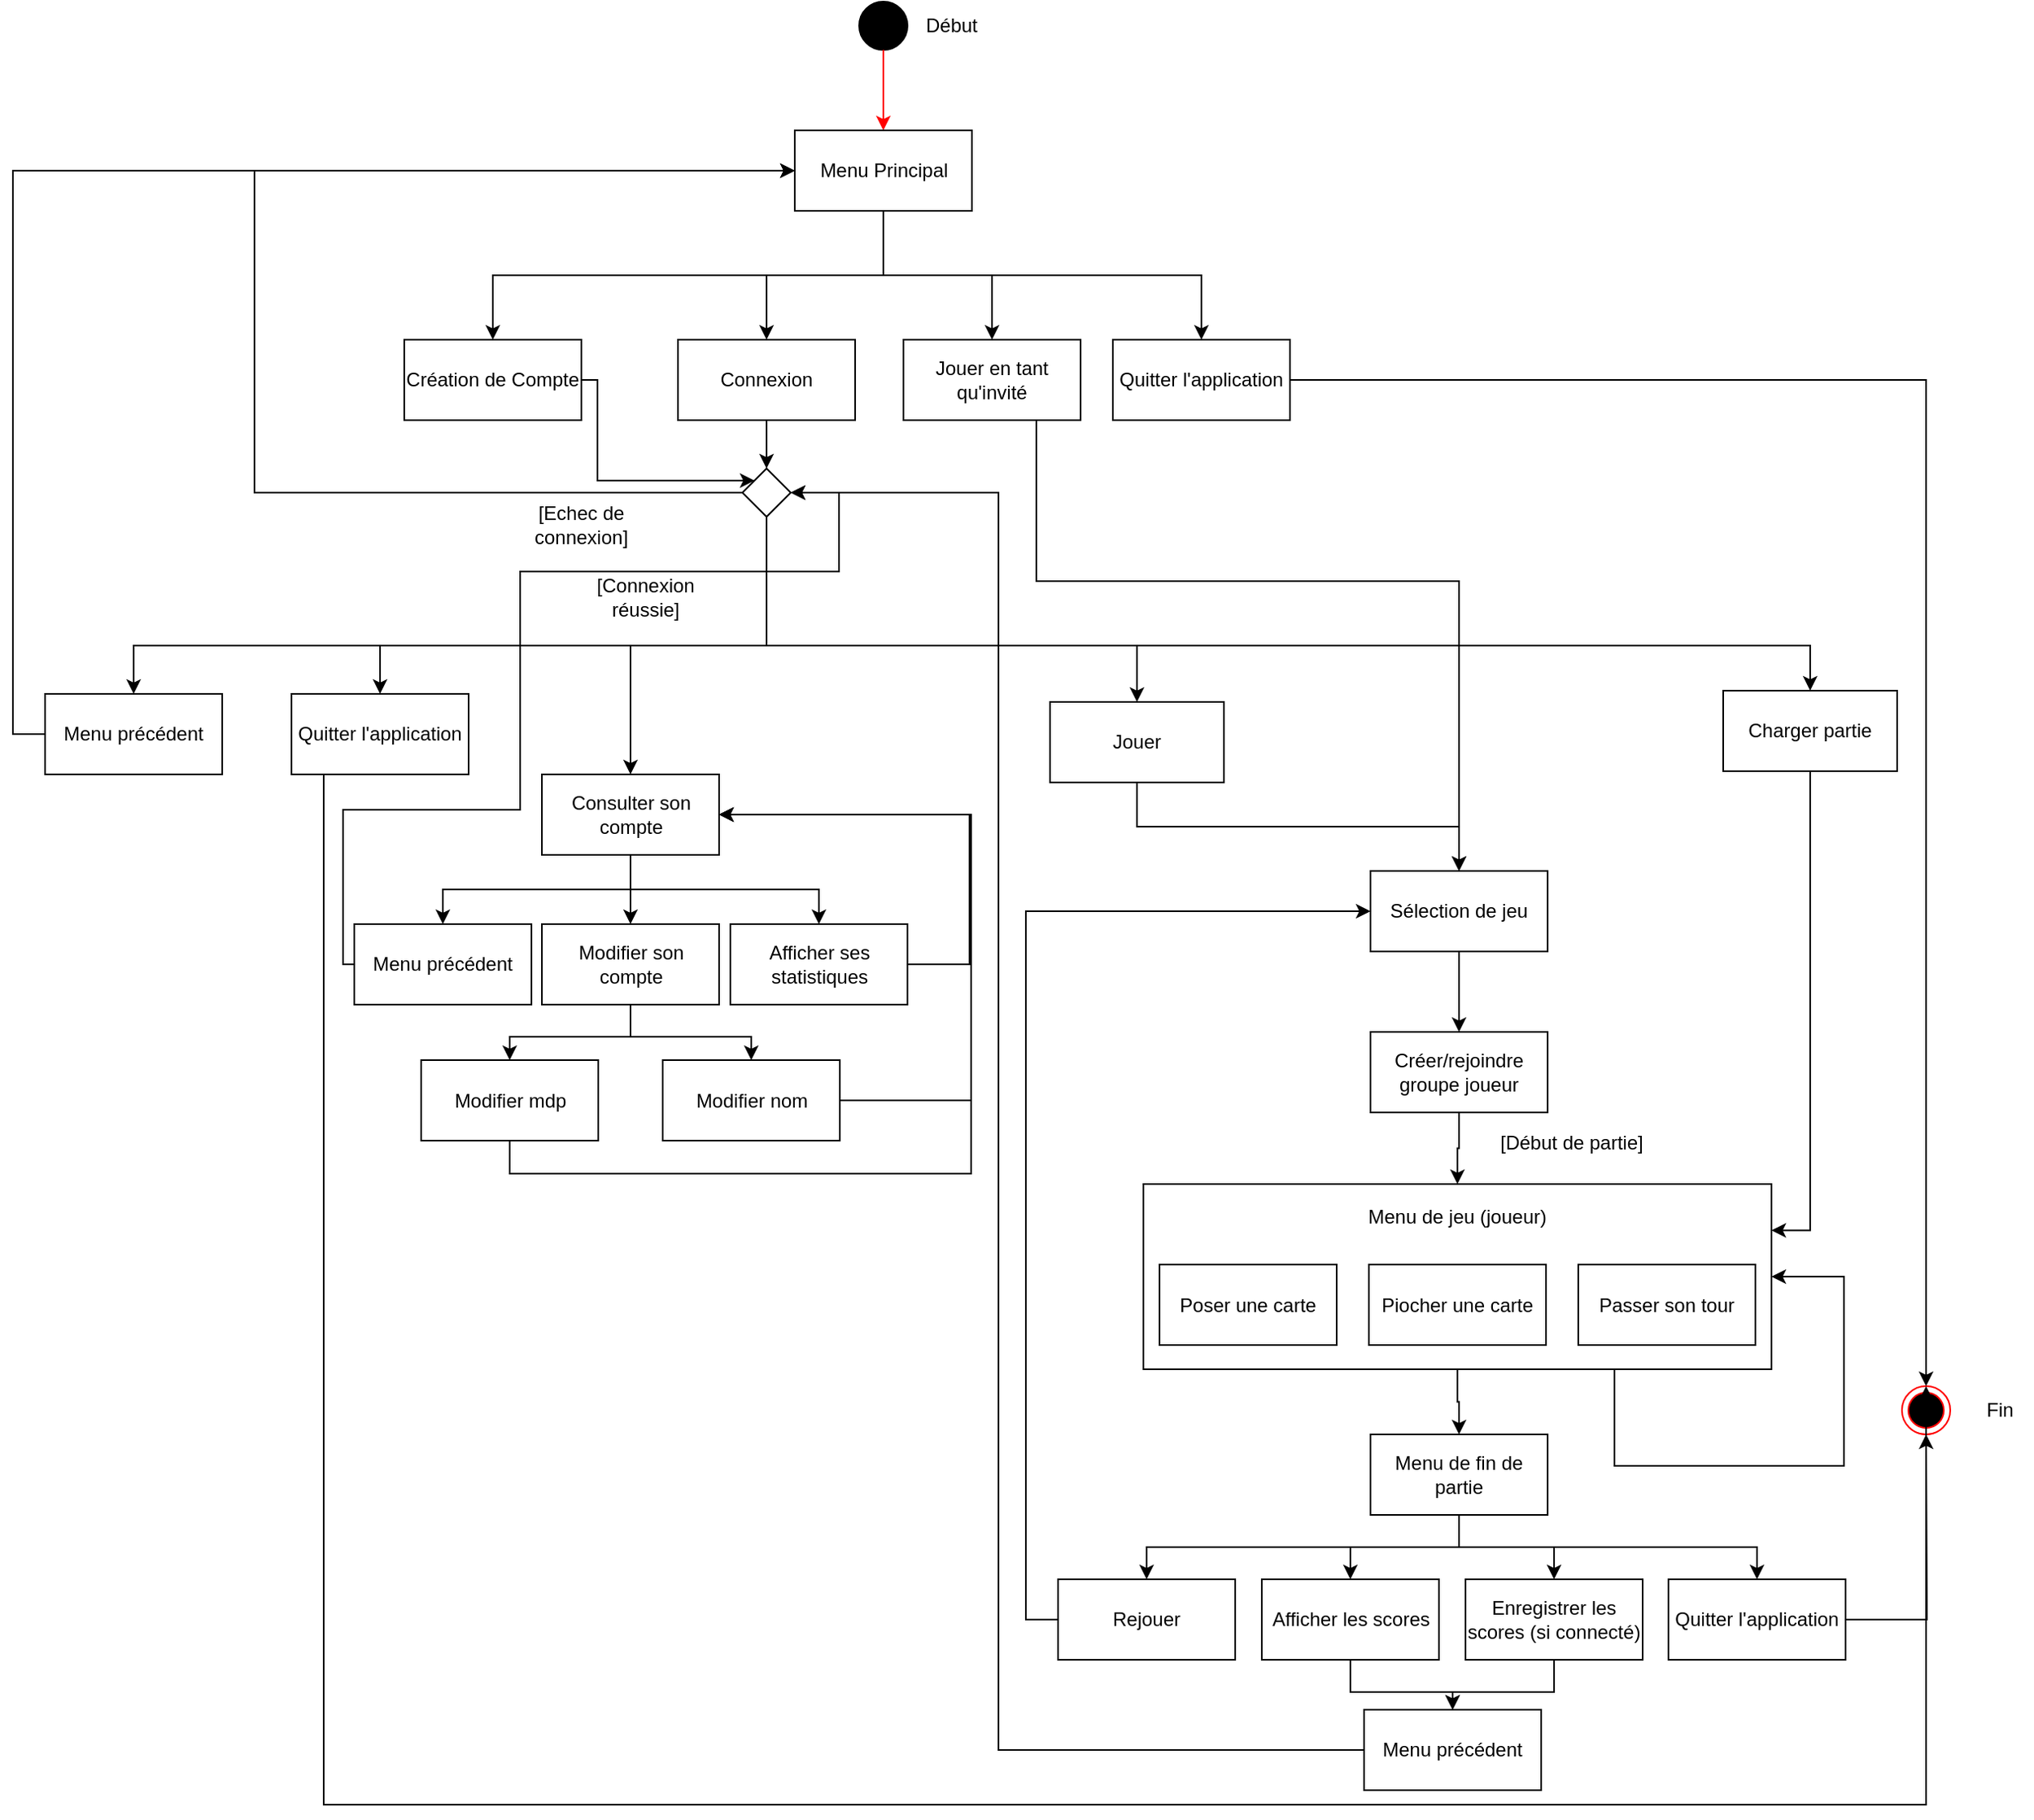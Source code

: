 <mxfile version="13.7.7" type="gitlab">
  <diagram id="SmJTf4wW6SdyIuIH7xTj" name="Page-1">
    <mxGraphModel dx="331" dy="194" grid="0" gridSize="10" guides="1" tooltips="1" connect="1" arrows="0" fold="1" page="1" pageScale="1" pageWidth="1654" pageHeight="1169" background="#ffffff" math="0" shadow="0" extFonts="Permanent Marker^https://fonts.googleapis.com/css?family=Permanent+Marker">
      <root>
        <mxCell id="0" />
        <mxCell id="1" parent="0" />
        <mxCell id="2EBHpzkCXa870_cZxz3k-1" value="" style="ellipse;html=1;shape=endState;fillColor=#000000;strokeColor=#ff0000;" parent="1" vertex="1">
          <mxGeometry x="1377" y="881" width="30" height="30" as="geometry" />
        </mxCell>
        <mxCell id="2EBHpzkCXa870_cZxz3k-2" value="Début" style="text;html=1;strokeColor=none;fillColor=none;align=center;verticalAlign=middle;whiteSpace=wrap;rounded=0;" parent="1" vertex="1">
          <mxGeometry x="767" y="26" width="40" height="20" as="geometry" />
        </mxCell>
        <mxCell id="2EBHpzkCXa870_cZxz3k-3" value="" style="ellipse;whiteSpace=wrap;html=1;aspect=fixed;fillColor=#000000;" parent="1" vertex="1">
          <mxGeometry x="729.5" y="21" width="30" height="30" as="geometry" />
        </mxCell>
        <mxCell id="2EBHpzkCXa870_cZxz3k-6" value="" style="endArrow=classic;html=1;exitX=0.5;exitY=1;exitDx=0;exitDy=0;strokeColor=#FF0000;" parent="1" source="2EBHpzkCXa870_cZxz3k-3" edge="1">
          <mxGeometry width="50" height="50" relative="1" as="geometry">
            <mxPoint x="774.5" y="301" as="sourcePoint" />
            <mxPoint x="744.5" y="101" as="targetPoint" />
          </mxGeometry>
        </mxCell>
        <mxCell id="2EBHpzkCXa870_cZxz3k-64" style="edgeStyle=orthogonalEdgeStyle;rounded=0;orthogonalLoop=1;jettySize=auto;html=1;exitX=0.5;exitY=1;exitDx=0;exitDy=0;entryX=0.5;entryY=0;entryDx=0;entryDy=0;strokeColor=#000000;" parent="1" source="2EBHpzkCXa870_cZxz3k-7" target="2EBHpzkCXa870_cZxz3k-51" edge="1">
          <mxGeometry relative="1" as="geometry" />
        </mxCell>
        <mxCell id="2EBHpzkCXa870_cZxz3k-67" style="edgeStyle=orthogonalEdgeStyle;rounded=0;orthogonalLoop=1;jettySize=auto;html=1;exitX=0.5;exitY=1;exitDx=0;exitDy=0;strokeColor=#000000;" parent="1" source="2EBHpzkCXa870_cZxz3k-7" target="2EBHpzkCXa870_cZxz3k-11" edge="1">
          <mxGeometry relative="1" as="geometry" />
        </mxCell>
        <mxCell id="2EBHpzkCXa870_cZxz3k-68" style="edgeStyle=orthogonalEdgeStyle;rounded=0;orthogonalLoop=1;jettySize=auto;html=1;exitX=0.5;exitY=1;exitDx=0;exitDy=0;entryX=0.5;entryY=0;entryDx=0;entryDy=0;strokeColor=#000000;" parent="1" source="2EBHpzkCXa870_cZxz3k-7" target="2EBHpzkCXa870_cZxz3k-10" edge="1">
          <mxGeometry relative="1" as="geometry" />
        </mxCell>
        <mxCell id="2EBHpzkCXa870_cZxz3k-69" style="edgeStyle=orthogonalEdgeStyle;rounded=0;orthogonalLoop=1;jettySize=auto;html=1;exitX=0.5;exitY=1;exitDx=0;exitDy=0;entryX=0.5;entryY=0;entryDx=0;entryDy=0;strokeColor=#000000;" parent="1" source="2EBHpzkCXa870_cZxz3k-7" target="2EBHpzkCXa870_cZxz3k-9" edge="1">
          <mxGeometry relative="1" as="geometry" />
        </mxCell>
        <mxCell id="2EBHpzkCXa870_cZxz3k-7" value="Menu Principal" style="rounded=0;whiteSpace=wrap;html=1;fillColor=none;" parent="1" vertex="1">
          <mxGeometry x="689.5" y="101" width="110" height="50" as="geometry" />
        </mxCell>
        <mxCell id="2EBHpzkCXa870_cZxz3k-24" style="edgeStyle=orthogonalEdgeStyle;rounded=0;orthogonalLoop=1;jettySize=auto;html=1;exitX=1;exitY=0.5;exitDx=0;exitDy=0;entryX=0;entryY=0;entryDx=0;entryDy=0;strokeColor=#000000;" parent="1" source="2EBHpzkCXa870_cZxz3k-9" target="gvkK1Dget6mztFScCn8p-2" edge="1">
          <mxGeometry relative="1" as="geometry">
            <Array as="points">
              <mxPoint x="567" y="256" />
              <mxPoint x="567" y="319" />
            </Array>
            <mxPoint x="663.161" y="314.661" as="targetPoint" />
          </mxGeometry>
        </mxCell>
        <mxCell id="2EBHpzkCXa870_cZxz3k-9" value="Création de Compte" style="rounded=0;whiteSpace=wrap;html=1;fillColor=none;" parent="1" vertex="1">
          <mxGeometry x="447" y="231" width="110" height="50" as="geometry" />
        </mxCell>
        <mxCell id="2EBHpzkCXa870_cZxz3k-10" value="Connexion" style="rounded=0;whiteSpace=wrap;html=1;fillColor=none;" parent="1" vertex="1">
          <mxGeometry x="617" y="231" width="110" height="50" as="geometry" />
        </mxCell>
        <mxCell id="6ZlTgSRuoDReX3Md3dXN-9" style="edgeStyle=orthogonalEdgeStyle;rounded=0;orthogonalLoop=1;jettySize=auto;html=1;exitX=0.75;exitY=1;exitDx=0;exitDy=0;entryX=0.5;entryY=0;entryDx=0;entryDy=0;" edge="1" parent="1" source="2EBHpzkCXa870_cZxz3k-11" target="2EBHpzkCXa870_cZxz3k-12">
          <mxGeometry relative="1" as="geometry">
            <Array as="points">
              <mxPoint x="840" y="381" />
              <mxPoint x="1102" y="381" />
            </Array>
          </mxGeometry>
        </mxCell>
        <mxCell id="2EBHpzkCXa870_cZxz3k-11" value="Jouer en tant qu&#39;invité" style="rounded=0;whiteSpace=wrap;html=1;fillColor=none;" parent="1" vertex="1">
          <mxGeometry x="757" y="231" width="110" height="50" as="geometry" />
        </mxCell>
        <mxCell id="2EBHpzkCXa870_cZxz3k-29" style="edgeStyle=orthogonalEdgeStyle;rounded=0;orthogonalLoop=1;jettySize=auto;html=1;exitX=0.5;exitY=1;exitDx=0;exitDy=0;entryX=0.5;entryY=0;entryDx=0;entryDy=0;strokeColor=#000000;" parent="1" source="2EBHpzkCXa870_cZxz3k-12" edge="1">
          <mxGeometry relative="1" as="geometry">
            <mxPoint x="1102" y="661" as="targetPoint" />
          </mxGeometry>
        </mxCell>
        <mxCell id="2EBHpzkCXa870_cZxz3k-12" value="Sélection de jeu" style="rounded=0;whiteSpace=wrap;html=1;fillColor=none;" parent="1" vertex="1">
          <mxGeometry x="1047" y="561" width="110" height="50" as="geometry" />
        </mxCell>
        <mxCell id="2EBHpzkCXa870_cZxz3k-15" value="" style="endArrow=classic;html=1;exitX=0.5;exitY=1;exitDx=0;exitDy=0;entryX=0.5;entryY=0;entryDx=0;entryDy=0;" parent="1" source="2EBHpzkCXa870_cZxz3k-10" edge="1">
          <mxGeometry width="50" height="50" relative="1" as="geometry">
            <mxPoint x="822" y="291" as="sourcePoint" />
            <mxPoint x="672" y="311" as="targetPoint" />
          </mxGeometry>
        </mxCell>
        <mxCell id="2EBHpzkCXa870_cZxz3k-17" value="[Connexion réussie]" style="text;html=1;strokeColor=none;fillColor=none;align=center;verticalAlign=middle;whiteSpace=wrap;rounded=0;" parent="1" vertex="1">
          <mxGeometry x="577" y="381" width="40" height="20" as="geometry" />
        </mxCell>
        <mxCell id="2EBHpzkCXa870_cZxz3k-25" value="[Echec de connexion]" style="text;html=1;strokeColor=none;fillColor=none;align=center;verticalAlign=middle;whiteSpace=wrap;rounded=0;" parent="1" vertex="1">
          <mxGeometry x="537" y="336" width="40" height="20" as="geometry" />
        </mxCell>
        <mxCell id="2EBHpzkCXa870_cZxz3k-30" value="Poser une carte" style="rounded=0;whiteSpace=wrap;html=1;fillColor=none;" parent="1" vertex="1">
          <mxGeometry x="916" y="805.5" width="110" height="50" as="geometry" />
        </mxCell>
        <mxCell id="2EBHpzkCXa870_cZxz3k-31" value="Piocher une carte" style="rounded=0;whiteSpace=wrap;html=1;fillColor=none;" parent="1" vertex="1">
          <mxGeometry x="1046" y="805.5" width="110" height="50" as="geometry" />
        </mxCell>
        <mxCell id="2EBHpzkCXa870_cZxz3k-32" value="Passer son tour" style="rounded=0;whiteSpace=wrap;html=1;fillColor=none;" parent="1" vertex="1">
          <mxGeometry x="1176" y="805.5" width="110" height="50" as="geometry" />
        </mxCell>
        <mxCell id="5IRoeG9aCwZQ1dgxf3Zp-18" style="edgeStyle=orthogonalEdgeStyle;rounded=0;orthogonalLoop=1;jettySize=auto;html=1;exitX=0.5;exitY=1;exitDx=0;exitDy=0;" parent="1" source="2EBHpzkCXa870_cZxz3k-33" target="2EBHpzkCXa870_cZxz3k-53" edge="1">
          <mxGeometry relative="1" as="geometry" />
        </mxCell>
        <mxCell id="2EBHpzkCXa870_cZxz3k-33" value="" style="rounded=0;whiteSpace=wrap;html=1;fillColor=none;" parent="1" vertex="1">
          <mxGeometry x="906" y="755.5" width="390" height="115" as="geometry" />
        </mxCell>
        <mxCell id="2EBHpzkCXa870_cZxz3k-34" value="Menu de jeu (joueur)" style="text;html=1;strokeColor=none;fillColor=none;align=center;verticalAlign=middle;whiteSpace=wrap;rounded=0;" parent="1" vertex="1">
          <mxGeometry x="1041" y="765.5" width="120" height="20" as="geometry" />
        </mxCell>
        <mxCell id="2EBHpzkCXa870_cZxz3k-65" style="edgeStyle=orthogonalEdgeStyle;rounded=0;orthogonalLoop=1;jettySize=auto;html=1;exitX=1;exitY=0.5;exitDx=0;exitDy=0;entryX=0.5;entryY=0;entryDx=0;entryDy=0;strokeColor=#000000;" parent="1" source="2EBHpzkCXa870_cZxz3k-51" target="2EBHpzkCXa870_cZxz3k-1" edge="1">
          <mxGeometry relative="1" as="geometry">
            <mxPoint x="1042" y="771" as="targetPoint" />
          </mxGeometry>
        </mxCell>
        <mxCell id="2EBHpzkCXa870_cZxz3k-51" value="Quitter l&#39;application" style="rounded=0;whiteSpace=wrap;html=1;fillColor=none;" parent="1" vertex="1">
          <mxGeometry x="887" y="231" width="110" height="50" as="geometry" />
        </mxCell>
        <mxCell id="2EBHpzkCXa870_cZxz3k-52" value="[Début de partie]" style="text;html=1;strokeColor=none;fillColor=none;align=center;verticalAlign=middle;whiteSpace=wrap;rounded=0;" parent="1" vertex="1">
          <mxGeometry x="1117" y="720" width="110" height="20" as="geometry" />
        </mxCell>
        <mxCell id="2EBHpzkCXa870_cZxz3k-57" style="edgeStyle=orthogonalEdgeStyle;rounded=0;orthogonalLoop=1;jettySize=auto;html=1;exitX=0.5;exitY=1;exitDx=0;exitDy=0;entryX=0.5;entryY=0;entryDx=0;entryDy=0;strokeColor=#000000;" parent="1" source="2EBHpzkCXa870_cZxz3k-53" target="2EBHpzkCXa870_cZxz3k-55" edge="1">
          <mxGeometry relative="1" as="geometry" />
        </mxCell>
        <mxCell id="2EBHpzkCXa870_cZxz3k-58" style="edgeStyle=orthogonalEdgeStyle;rounded=0;orthogonalLoop=1;jettySize=auto;html=1;exitX=0.5;exitY=1;exitDx=0;exitDy=0;strokeColor=#000000;" parent="1" source="2EBHpzkCXa870_cZxz3k-53" target="2EBHpzkCXa870_cZxz3k-56" edge="1">
          <mxGeometry relative="1" as="geometry" />
        </mxCell>
        <mxCell id="2EBHpzkCXa870_cZxz3k-60" style="edgeStyle=orthogonalEdgeStyle;rounded=0;orthogonalLoop=1;jettySize=auto;html=1;exitX=0.5;exitY=1;exitDx=0;exitDy=0;entryX=0.5;entryY=0;entryDx=0;entryDy=0;strokeColor=#000000;" parent="1" source="2EBHpzkCXa870_cZxz3k-53" target="2EBHpzkCXa870_cZxz3k-59" edge="1">
          <mxGeometry relative="1" as="geometry" />
        </mxCell>
        <mxCell id="2EBHpzkCXa870_cZxz3k-63" style="edgeStyle=orthogonalEdgeStyle;rounded=0;orthogonalLoop=1;jettySize=auto;html=1;exitX=0.5;exitY=1;exitDx=0;exitDy=0;entryX=0.5;entryY=0;entryDx=0;entryDy=0;strokeColor=#000000;" parent="1" source="2EBHpzkCXa870_cZxz3k-53" target="2EBHpzkCXa870_cZxz3k-62" edge="1">
          <mxGeometry relative="1" as="geometry" />
        </mxCell>
        <mxCell id="2EBHpzkCXa870_cZxz3k-53" value="Menu de fin de partie" style="rounded=0;whiteSpace=wrap;html=1;fillColor=none;" parent="1" vertex="1">
          <mxGeometry x="1047" y="911" width="110" height="50" as="geometry" />
        </mxCell>
        <mxCell id="5IRoeG9aCwZQ1dgxf3Zp-27" style="edgeStyle=orthogonalEdgeStyle;rounded=0;orthogonalLoop=1;jettySize=auto;html=1;exitX=0.5;exitY=1;exitDx=0;exitDy=0;entryX=0.5;entryY=0;entryDx=0;entryDy=0;" parent="1" source="2EBHpzkCXa870_cZxz3k-55" target="5IRoeG9aCwZQ1dgxf3Zp-22" edge="1">
          <mxGeometry relative="1" as="geometry" />
        </mxCell>
        <mxCell id="2EBHpzkCXa870_cZxz3k-55" value="Afficher les scores" style="rounded=0;whiteSpace=wrap;html=1;fillColor=none;" parent="1" vertex="1">
          <mxGeometry x="979.5" y="1001" width="110" height="50" as="geometry" />
        </mxCell>
        <mxCell id="5IRoeG9aCwZQ1dgxf3Zp-26" style="edgeStyle=orthogonalEdgeStyle;rounded=0;orthogonalLoop=1;jettySize=auto;html=1;exitX=0.5;exitY=1;exitDx=0;exitDy=0;entryX=0.5;entryY=0;entryDx=0;entryDy=0;" parent="1" source="2EBHpzkCXa870_cZxz3k-56" target="5IRoeG9aCwZQ1dgxf3Zp-22" edge="1">
          <mxGeometry relative="1" as="geometry" />
        </mxCell>
        <mxCell id="2EBHpzkCXa870_cZxz3k-56" value="Enregistrer les scores (si connecté)" style="rounded=0;whiteSpace=wrap;html=1;fillColor=none;" parent="1" vertex="1">
          <mxGeometry x="1106" y="1001" width="110" height="50" as="geometry" />
        </mxCell>
        <mxCell id="2EBHpzkCXa870_cZxz3k-61" style="edgeStyle=orthogonalEdgeStyle;rounded=0;orthogonalLoop=1;jettySize=auto;html=1;exitX=0;exitY=0.5;exitDx=0;exitDy=0;entryX=0;entryY=0.5;entryDx=0;entryDy=0;strokeColor=#000000;" parent="1" source="2EBHpzkCXa870_cZxz3k-59" target="2EBHpzkCXa870_cZxz3k-12" edge="1">
          <mxGeometry relative="1" as="geometry">
            <Array as="points">
              <mxPoint x="833" y="1026" />
              <mxPoint x="833" y="586" />
            </Array>
          </mxGeometry>
        </mxCell>
        <mxCell id="2EBHpzkCXa870_cZxz3k-59" value="Rejouer" style="rounded=0;whiteSpace=wrap;html=1;fillColor=none;" parent="1" vertex="1">
          <mxGeometry x="853" y="1001" width="110" height="50" as="geometry" />
        </mxCell>
        <mxCell id="2EBHpzkCXa870_cZxz3k-66" style="edgeStyle=orthogonalEdgeStyle;rounded=0;orthogonalLoop=1;jettySize=auto;html=1;exitX=1;exitY=0.5;exitDx=0;exitDy=0;entryX=0.5;entryY=1;entryDx=0;entryDy=0;strokeColor=#000000;" parent="1" source="2EBHpzkCXa870_cZxz3k-62" edge="1">
          <mxGeometry relative="1" as="geometry">
            <mxPoint x="1392" y="911" as="targetPoint" />
          </mxGeometry>
        </mxCell>
        <mxCell id="2EBHpzkCXa870_cZxz3k-62" value="Quitter l&#39;application" style="rounded=0;whiteSpace=wrap;html=1;fillColor=none;" parent="1" vertex="1">
          <mxGeometry x="1232" y="1001" width="110" height="50" as="geometry" />
        </mxCell>
        <mxCell id="2EBHpzkCXa870_cZxz3k-71" value="Fin" style="text;html=1;strokeColor=none;fillColor=none;align=center;verticalAlign=middle;whiteSpace=wrap;rounded=0;" parent="1" vertex="1">
          <mxGeometry x="1418" y="886" width="40" height="20" as="geometry" />
        </mxCell>
        <mxCell id="uxW8NfflYTEl3ME1Gt97-17" style="edgeStyle=orthogonalEdgeStyle;rounded=0;orthogonalLoop=1;jettySize=auto;html=1;exitX=0.5;exitY=1;exitDx=0;exitDy=0;" parent="1" source="gvkK1Dget6mztFScCn8p-2" target="uxW8NfflYTEl3ME1Gt97-15" edge="1">
          <mxGeometry relative="1" as="geometry">
            <Array as="points">
              <mxPoint x="672" y="421" />
              <mxPoint x="432" y="421" />
            </Array>
          </mxGeometry>
        </mxCell>
        <mxCell id="5IRoeG9aCwZQ1dgxf3Zp-4" style="edgeStyle=orthogonalEdgeStyle;rounded=0;orthogonalLoop=1;jettySize=auto;html=1;exitX=0.5;exitY=1;exitDx=0;exitDy=0;" parent="1" source="gvkK1Dget6mztFScCn8p-2" target="5IRoeG9aCwZQ1dgxf3Zp-3" edge="1">
          <mxGeometry relative="1" as="geometry">
            <Array as="points">
              <mxPoint x="672" y="421" />
              <mxPoint x="279" y="421" />
            </Array>
          </mxGeometry>
        </mxCell>
        <mxCell id="5IRoeG9aCwZQ1dgxf3Zp-11" style="edgeStyle=orthogonalEdgeStyle;rounded=0;orthogonalLoop=1;jettySize=auto;html=1;exitX=0.5;exitY=1;exitDx=0;exitDy=0;entryX=0.5;entryY=0;entryDx=0;entryDy=0;" parent="1" source="gvkK1Dget6mztFScCn8p-2" target="uxW8NfflYTEl3ME1Gt97-3" edge="1">
          <mxGeometry relative="1" as="geometry" />
        </mxCell>
        <mxCell id="5IRoeG9aCwZQ1dgxf3Zp-30" style="edgeStyle=orthogonalEdgeStyle;rounded=0;orthogonalLoop=1;jettySize=auto;html=1;exitX=0.5;exitY=1;exitDx=0;exitDy=0;" parent="1" source="gvkK1Dget6mztFScCn8p-2" target="uxW8NfflYTEl3ME1Gt97-2" edge="1">
          <mxGeometry relative="1" as="geometry">
            <Array as="points">
              <mxPoint x="672" y="421" />
              <mxPoint x="902" y="421" />
            </Array>
          </mxGeometry>
        </mxCell>
        <mxCell id="j4ca2zUHrR1mSlV7-BGj-3" style="edgeStyle=orthogonalEdgeStyle;rounded=0;orthogonalLoop=1;jettySize=auto;html=1;exitX=0;exitY=0.5;exitDx=0;exitDy=0;entryX=0;entryY=0.5;entryDx=0;entryDy=0;" parent="1" source="gvkK1Dget6mztFScCn8p-2" target="2EBHpzkCXa870_cZxz3k-7" edge="1">
          <mxGeometry relative="1" as="geometry">
            <Array as="points">
              <mxPoint x="354" y="326" />
              <mxPoint x="354" y="126" />
            </Array>
          </mxGeometry>
        </mxCell>
        <mxCell id="6ZlTgSRuoDReX3Md3dXN-4" style="edgeStyle=orthogonalEdgeStyle;rounded=0;orthogonalLoop=1;jettySize=auto;html=1;exitX=0.5;exitY=1;exitDx=0;exitDy=0;" edge="1" parent="1" source="gvkK1Dget6mztFScCn8p-2" target="6ZlTgSRuoDReX3Md3dXN-1">
          <mxGeometry relative="1" as="geometry">
            <Array as="points">
              <mxPoint x="672" y="421" />
              <mxPoint x="1320" y="421" />
            </Array>
          </mxGeometry>
        </mxCell>
        <mxCell id="gvkK1Dget6mztFScCn8p-2" value="" style="rhombus;whiteSpace=wrap;html=1;" parent="1" vertex="1">
          <mxGeometry x="657" y="311" width="30" height="30" as="geometry" />
        </mxCell>
        <mxCell id="6ZlTgSRuoDReX3Md3dXN-10" style="edgeStyle=orthogonalEdgeStyle;rounded=0;orthogonalLoop=1;jettySize=auto;html=1;exitX=0.5;exitY=1;exitDx=0;exitDy=0;entryX=0.5;entryY=0;entryDx=0;entryDy=0;" edge="1" parent="1" source="uxW8NfflYTEl3ME1Gt97-2" target="2EBHpzkCXa870_cZxz3k-12">
          <mxGeometry relative="1" as="geometry" />
        </mxCell>
        <mxCell id="uxW8NfflYTEl3ME1Gt97-2" value="Jouer" style="rounded=0;whiteSpace=wrap;html=1;fillColor=none;" parent="1" vertex="1">
          <mxGeometry x="848" y="456" width="108" height="50" as="geometry" />
        </mxCell>
        <mxCell id="uxW8NfflYTEl3ME1Gt97-18" style="edgeStyle=orthogonalEdgeStyle;rounded=0;orthogonalLoop=1;jettySize=auto;html=1;exitX=0.5;exitY=1;exitDx=0;exitDy=0;entryX=0.5;entryY=0;entryDx=0;entryDy=0;" parent="1" source="uxW8NfflYTEl3ME1Gt97-3" target="uxW8NfflYTEl3ME1Gt97-13" edge="1">
          <mxGeometry relative="1" as="geometry" />
        </mxCell>
        <mxCell id="uxW8NfflYTEl3ME1Gt97-19" style="edgeStyle=orthogonalEdgeStyle;rounded=0;orthogonalLoop=1;jettySize=auto;html=1;exitX=0.5;exitY=1;exitDx=0;exitDy=0;entryX=0.5;entryY=0;entryDx=0;entryDy=0;" parent="1" source="uxW8NfflYTEl3ME1Gt97-3" target="uxW8NfflYTEl3ME1Gt97-14" edge="1">
          <mxGeometry relative="1" as="geometry" />
        </mxCell>
        <mxCell id="5IRoeG9aCwZQ1dgxf3Zp-12" style="edgeStyle=orthogonalEdgeStyle;rounded=0;orthogonalLoop=1;jettySize=auto;html=1;exitX=0.5;exitY=1;exitDx=0;exitDy=0;" parent="1" source="uxW8NfflYTEl3ME1Gt97-3" target="5IRoeG9aCwZQ1dgxf3Zp-10" edge="1">
          <mxGeometry relative="1" as="geometry" />
        </mxCell>
        <mxCell id="uxW8NfflYTEl3ME1Gt97-3" value="Consulter son compte" style="rounded=0;whiteSpace=wrap;html=1;fillColor=none;" parent="1" vertex="1">
          <mxGeometry x="532.5" y="501" width="110" height="50" as="geometry" />
        </mxCell>
        <mxCell id="uxW8NfflYTEl3ME1Gt97-22" style="edgeStyle=orthogonalEdgeStyle;rounded=0;orthogonalLoop=1;jettySize=auto;html=1;exitX=0.5;exitY=1;exitDx=0;exitDy=0;" parent="1" source="uxW8NfflYTEl3ME1Gt97-13" target="uxW8NfflYTEl3ME1Gt97-21" edge="1">
          <mxGeometry relative="1" as="geometry" />
        </mxCell>
        <mxCell id="uxW8NfflYTEl3ME1Gt97-23" style="edgeStyle=orthogonalEdgeStyle;rounded=0;orthogonalLoop=1;jettySize=auto;html=1;exitX=0.5;exitY=1;exitDx=0;exitDy=0;entryX=0.5;entryY=0;entryDx=0;entryDy=0;" parent="1" source="uxW8NfflYTEl3ME1Gt97-13" target="uxW8NfflYTEl3ME1Gt97-20" edge="1">
          <mxGeometry relative="1" as="geometry" />
        </mxCell>
        <mxCell id="uxW8NfflYTEl3ME1Gt97-13" value="Modifier son compte" style="rounded=0;whiteSpace=wrap;html=1;fillColor=none;" parent="1" vertex="1">
          <mxGeometry x="532.5" y="594" width="110" height="50" as="geometry" />
        </mxCell>
        <mxCell id="5IRoeG9aCwZQ1dgxf3Zp-5" style="edgeStyle=orthogonalEdgeStyle;rounded=0;orthogonalLoop=1;jettySize=auto;html=1;exitX=1;exitY=0.5;exitDx=0;exitDy=0;entryX=1;entryY=0.5;entryDx=0;entryDy=0;" parent="1" source="uxW8NfflYTEl3ME1Gt97-14" target="uxW8NfflYTEl3ME1Gt97-3" edge="1">
          <mxGeometry relative="1" as="geometry">
            <Array as="points">
              <mxPoint x="798" y="619" />
              <mxPoint x="798" y="526" />
            </Array>
          </mxGeometry>
        </mxCell>
        <mxCell id="uxW8NfflYTEl3ME1Gt97-14" value="Afficher ses statistiques" style="rounded=0;whiteSpace=wrap;html=1;fillColor=none;" parent="1" vertex="1">
          <mxGeometry x="649.5" y="594" width="110" height="50" as="geometry" />
        </mxCell>
        <mxCell id="uxW8NfflYTEl3ME1Gt97-16" style="edgeStyle=orthogonalEdgeStyle;rounded=0;orthogonalLoop=1;jettySize=auto;html=1;entryX=0.5;entryY=0;entryDx=0;entryDy=0;" parent="1" source="uxW8NfflYTEl3ME1Gt97-15" target="2EBHpzkCXa870_cZxz3k-1" edge="1">
          <mxGeometry relative="1" as="geometry">
            <Array as="points">
              <mxPoint x="397" y="1141" />
              <mxPoint x="1392" y="1141" />
            </Array>
          </mxGeometry>
        </mxCell>
        <mxCell id="uxW8NfflYTEl3ME1Gt97-15" value="Quitter l&#39;application" style="rounded=0;whiteSpace=wrap;html=1;fillColor=none;" parent="1" vertex="1">
          <mxGeometry x="377" y="451" width="110" height="50" as="geometry" />
        </mxCell>
        <mxCell id="5IRoeG9aCwZQ1dgxf3Zp-13" style="edgeStyle=orthogonalEdgeStyle;rounded=0;orthogonalLoop=1;jettySize=auto;html=1;exitX=0.5;exitY=1;exitDx=0;exitDy=0;entryX=1;entryY=0.5;entryDx=0;entryDy=0;" parent="1" source="uxW8NfflYTEl3ME1Gt97-20" target="uxW8NfflYTEl3ME1Gt97-3" edge="1">
          <mxGeometry relative="1" as="geometry">
            <Array as="points">
              <mxPoint x="513" y="749" />
              <mxPoint x="799" y="749" />
              <mxPoint x="799" y="526" />
            </Array>
          </mxGeometry>
        </mxCell>
        <mxCell id="uxW8NfflYTEl3ME1Gt97-20" value="Modifier mdp" style="rounded=0;whiteSpace=wrap;html=1;fillColor=none;" parent="1" vertex="1">
          <mxGeometry x="457.5" y="678.5" width="110" height="50" as="geometry" />
        </mxCell>
        <mxCell id="5IRoeG9aCwZQ1dgxf3Zp-14" style="edgeStyle=orthogonalEdgeStyle;rounded=0;orthogonalLoop=1;jettySize=auto;html=1;exitX=1;exitY=0.5;exitDx=0;exitDy=0;entryX=1;entryY=0.5;entryDx=0;entryDy=0;" parent="1" source="uxW8NfflYTEl3ME1Gt97-21" target="uxW8NfflYTEl3ME1Gt97-3" edge="1">
          <mxGeometry relative="1" as="geometry">
            <Array as="points">
              <mxPoint x="799" y="704" />
              <mxPoint x="799" y="526" />
            </Array>
          </mxGeometry>
        </mxCell>
        <mxCell id="uxW8NfflYTEl3ME1Gt97-21" value="Modifier nom" style="rounded=0;whiteSpace=wrap;html=1;fillColor=none;" parent="1" vertex="1">
          <mxGeometry x="607.5" y="678.5" width="110" height="50" as="geometry" />
        </mxCell>
        <mxCell id="5IRoeG9aCwZQ1dgxf3Zp-15" style="edgeStyle=orthogonalEdgeStyle;rounded=0;orthogonalLoop=1;jettySize=auto;html=1;exitX=0;exitY=0.5;exitDx=0;exitDy=0;entryX=0;entryY=0.5;entryDx=0;entryDy=0;" parent="1" source="5IRoeG9aCwZQ1dgxf3Zp-3" target="2EBHpzkCXa870_cZxz3k-7" edge="1">
          <mxGeometry relative="1" as="geometry" />
        </mxCell>
        <mxCell id="5IRoeG9aCwZQ1dgxf3Zp-3" value="Menu précédent" style="rounded=0;whiteSpace=wrap;html=1;fillColor=none;" parent="1" vertex="1">
          <mxGeometry x="224" y="451" width="110" height="50" as="geometry" />
        </mxCell>
        <mxCell id="5IRoeG9aCwZQ1dgxf3Zp-17" style="edgeStyle=orthogonalEdgeStyle;rounded=0;orthogonalLoop=1;jettySize=auto;html=1;exitX=0;exitY=0.5;exitDx=0;exitDy=0;entryX=1;entryY=0.5;entryDx=0;entryDy=0;" parent="1" source="5IRoeG9aCwZQ1dgxf3Zp-10" target="gvkK1Dget6mztFScCn8p-2" edge="1">
          <mxGeometry relative="1" as="geometry">
            <Array as="points">
              <mxPoint x="409" y="619" />
              <mxPoint x="409" y="523" />
              <mxPoint x="519" y="523" />
              <mxPoint x="519" y="375" />
              <mxPoint x="717" y="375" />
              <mxPoint x="717" y="326" />
            </Array>
          </mxGeometry>
        </mxCell>
        <mxCell id="5IRoeG9aCwZQ1dgxf3Zp-10" value="Menu précédent" style="rounded=0;whiteSpace=wrap;html=1;fillColor=none;" parent="1" vertex="1">
          <mxGeometry x="416" y="594" width="110" height="50" as="geometry" />
        </mxCell>
        <mxCell id="5IRoeG9aCwZQ1dgxf3Zp-21" style="edgeStyle=orthogonalEdgeStyle;rounded=0;orthogonalLoop=1;jettySize=auto;html=1;exitX=0.75;exitY=1;exitDx=0;exitDy=0;entryX=1;entryY=0.5;entryDx=0;entryDy=0;" parent="1" source="2EBHpzkCXa870_cZxz3k-33" target="2EBHpzkCXa870_cZxz3k-33" edge="1">
          <mxGeometry relative="1" as="geometry">
            <Array as="points">
              <mxPoint x="1199" y="930.5" />
              <mxPoint x="1341" y="930.5" />
              <mxPoint x="1341" y="813.5" />
            </Array>
          </mxGeometry>
        </mxCell>
        <mxCell id="5IRoeG9aCwZQ1dgxf3Zp-29" style="edgeStyle=orthogonalEdgeStyle;rounded=0;orthogonalLoop=1;jettySize=auto;html=1;exitX=0;exitY=0.5;exitDx=0;exitDy=0;entryX=1;entryY=0.5;entryDx=0;entryDy=0;" parent="1" source="5IRoeG9aCwZQ1dgxf3Zp-22" target="gvkK1Dget6mztFScCn8p-2" edge="1">
          <mxGeometry relative="1" as="geometry">
            <Array as="points">
              <mxPoint x="816" y="1107" />
              <mxPoint x="816" y="326" />
            </Array>
          </mxGeometry>
        </mxCell>
        <mxCell id="5IRoeG9aCwZQ1dgxf3Zp-22" value="Menu précédent" style="rounded=0;whiteSpace=wrap;html=1;fillColor=none;" parent="1" vertex="1">
          <mxGeometry x="1043" y="1082" width="110" height="50" as="geometry" />
        </mxCell>
        <mxCell id="6ZlTgSRuoDReX3Md3dXN-8" style="edgeStyle=orthogonalEdgeStyle;rounded=0;orthogonalLoop=1;jettySize=auto;html=1;exitX=0.5;exitY=1;exitDx=0;exitDy=0;entryX=0.5;entryY=0;entryDx=0;entryDy=0;" edge="1" parent="1" source="j4ca2zUHrR1mSlV7-BGj-4" target="2EBHpzkCXa870_cZxz3k-33">
          <mxGeometry relative="1" as="geometry" />
        </mxCell>
        <mxCell id="j4ca2zUHrR1mSlV7-BGj-4" value="Créer/rejoindre groupe joueur" style="rounded=0;whiteSpace=wrap;html=1;fillColor=none;" parent="1" vertex="1">
          <mxGeometry x="1047" y="661" width="110" height="50" as="geometry" />
        </mxCell>
        <mxCell id="6ZlTgSRuoDReX3Md3dXN-3" style="edgeStyle=orthogonalEdgeStyle;rounded=0;orthogonalLoop=1;jettySize=auto;html=1;exitX=0.5;exitY=1;exitDx=0;exitDy=0;entryX=1;entryY=0.25;entryDx=0;entryDy=0;" edge="1" parent="1" source="6ZlTgSRuoDReX3Md3dXN-1" target="2EBHpzkCXa870_cZxz3k-33">
          <mxGeometry relative="1" as="geometry" />
        </mxCell>
        <mxCell id="6ZlTgSRuoDReX3Md3dXN-1" value="Charger partie" style="rounded=0;whiteSpace=wrap;html=1;fillColor=none;" vertex="1" parent="1">
          <mxGeometry x="1266" y="449" width="108" height="50" as="geometry" />
        </mxCell>
      </root>
    </mxGraphModel>
  </diagram>
</mxfile>
